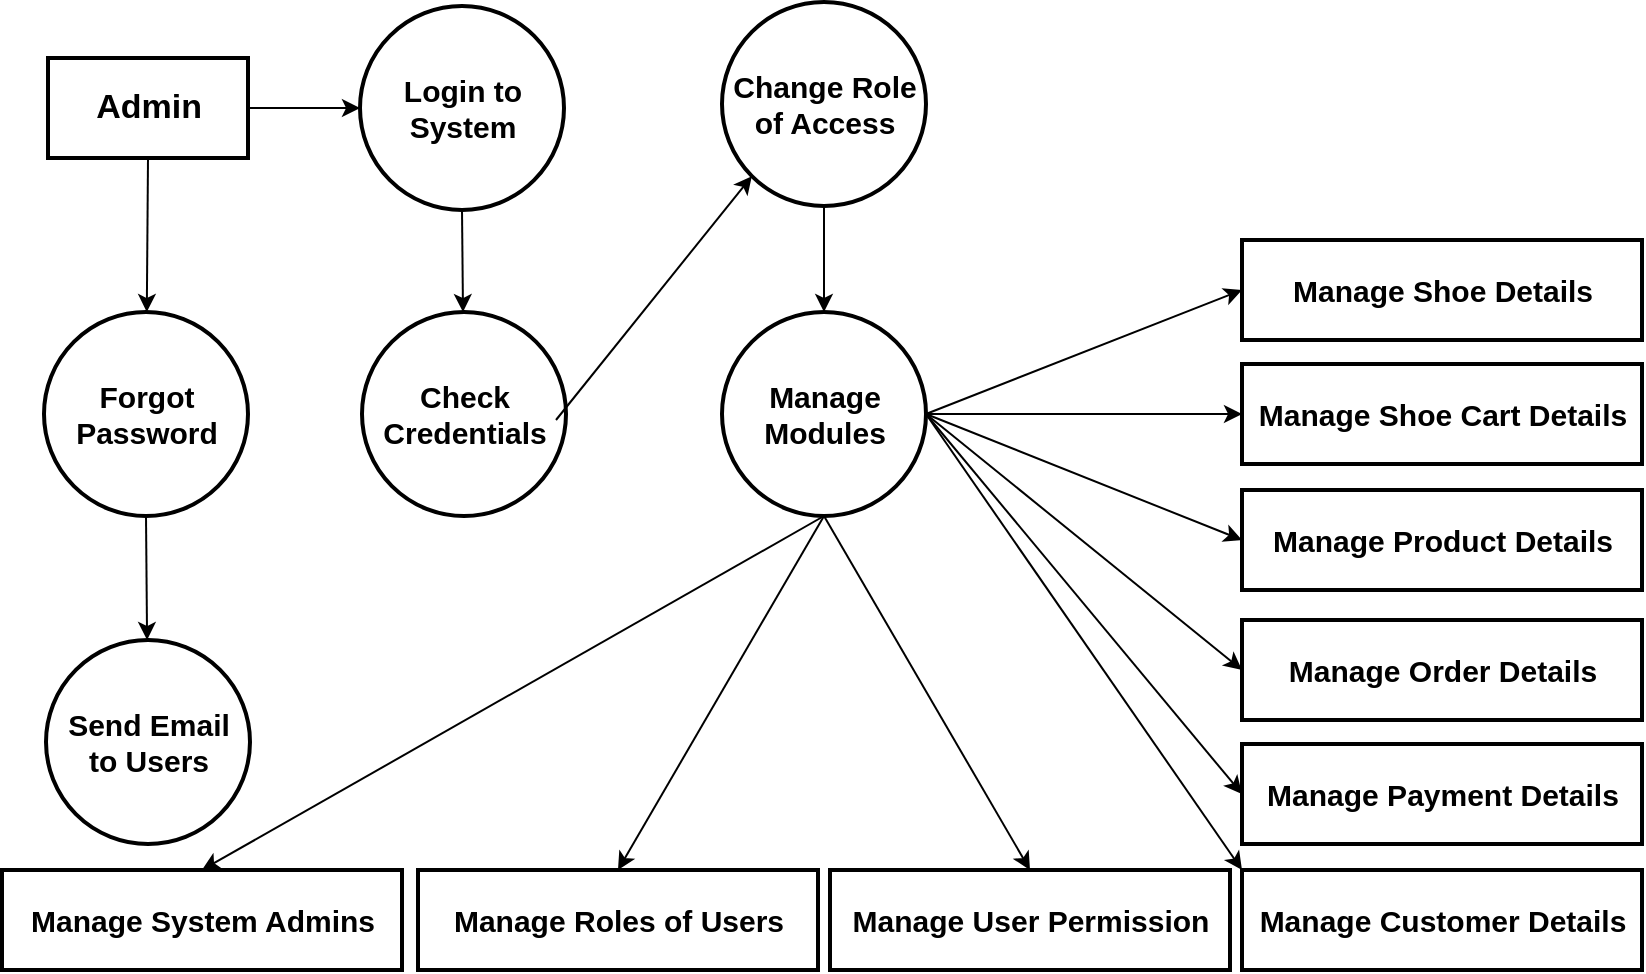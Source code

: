 <mxfile>
    <diagram id="BRQqsjdVDbu-6Gngma0f" name="Page-1">
        <mxGraphModel dx="1513" dy="864" grid="1" gridSize="10" guides="1" tooltips="1" connect="1" arrows="1" fold="1" page="1" pageScale="1" pageWidth="827" pageHeight="1169" math="0" shadow="0">
            <root>
                <mxCell id="0"/>
                <mxCell id="1" parent="0"/>
                <mxCell id="2" value="&lt;b&gt;&lt;font style=&quot;font-size: 17px;&quot;&gt;Admin&lt;/font&gt;&lt;/b&gt;" style="html=1;dashed=0;whitespace=wrap;strokeWidth=2;" vertex="1" parent="1">
                    <mxGeometry x="26" y="39" width="100" height="50" as="geometry"/>
                </mxCell>
                <mxCell id="3" value="&lt;b style=&quot;font-size: 15px;&quot;&gt;Manage Shoe Details&lt;/b&gt;" style="html=1;dashed=0;whitespace=wrap;strokeWidth=2;fontSize=15;" vertex="1" parent="1">
                    <mxGeometry x="623" y="130" width="200" height="50" as="geometry"/>
                </mxCell>
                <mxCell id="4" value="&lt;b style=&quot;font-size: 15px;&quot;&gt;Manage Shoe Cart Details&lt;/b&gt;" style="html=1;dashed=0;whitespace=wrap;strokeWidth=2;fontSize=15;" vertex="1" parent="1">
                    <mxGeometry x="623" y="192" width="200" height="50" as="geometry"/>
                </mxCell>
                <mxCell id="5" value="&lt;b style=&quot;font-size: 15px;&quot;&gt;Manage Product Details&lt;/b&gt;" style="html=1;dashed=0;whitespace=wrap;strokeWidth=2;fontSize=15;" vertex="1" parent="1">
                    <mxGeometry x="623" y="255" width="200" height="50" as="geometry"/>
                </mxCell>
                <mxCell id="7" value="&lt;b style=&quot;font-size: 15px;&quot;&gt;Manage Order Details&lt;/b&gt;" style="html=1;dashed=0;whitespace=wrap;strokeWidth=2;fontSize=15;" vertex="1" parent="1">
                    <mxGeometry x="623" y="320" width="200" height="50" as="geometry"/>
                </mxCell>
                <mxCell id="8" value="&lt;b style=&quot;font-size: 15px;&quot;&gt;Manage Payment Details&lt;/b&gt;" style="html=1;dashed=0;whitespace=wrap;strokeWidth=2;fontSize=15;" vertex="1" parent="1">
                    <mxGeometry x="623" y="382" width="200" height="50" as="geometry"/>
                </mxCell>
                <mxCell id="9" value="&lt;b style=&quot;font-size: 15px;&quot;&gt;Manage Customer Details&lt;/b&gt;" style="html=1;dashed=0;whitespace=wrap;strokeWidth=2;fontSize=15;" vertex="1" parent="1">
                    <mxGeometry x="623" y="445" width="200" height="50" as="geometry"/>
                </mxCell>
                <mxCell id="11" value="&lt;b style=&quot;font-size: 15px;&quot;&gt;Manage Roles of Users&lt;/b&gt;" style="html=1;dashed=0;whitespace=wrap;strokeWidth=2;fontSize=15;" vertex="1" parent="1">
                    <mxGeometry x="211" y="445" width="200" height="50" as="geometry"/>
                </mxCell>
                <mxCell id="12" value="&lt;b style=&quot;font-size: 15px;&quot;&gt;Manage User Permission&lt;/b&gt;" style="html=1;dashed=0;whitespace=wrap;strokeWidth=2;fontSize=15;" vertex="1" parent="1">
                    <mxGeometry x="417" y="445" width="200" height="50" as="geometry"/>
                </mxCell>
                <mxCell id="13" value="&lt;b style=&quot;font-size: 15px;&quot;&gt;Manage System Admins&lt;/b&gt;" style="html=1;dashed=0;whitespace=wrap;strokeWidth=2;fontSize=15;" vertex="1" parent="1">
                    <mxGeometry x="3" y="445" width="200" height="50" as="geometry"/>
                </mxCell>
                <mxCell id="15" value="&lt;b&gt;Login to &lt;br&gt;System&lt;/b&gt;" style="shape=ellipse;html=1;dashed=0;whitespace=wrap;aspect=fixed;perimeter=ellipsePerimeter;strokeWidth=2;fontSize=15;" vertex="1" parent="1">
                    <mxGeometry x="182" y="13" width="102" height="102" as="geometry"/>
                </mxCell>
                <mxCell id="16" value="&lt;b&gt;Change Role &lt;br&gt;of Access&lt;/b&gt;" style="shape=ellipse;html=1;dashed=0;whitespace=wrap;aspect=fixed;perimeter=ellipsePerimeter;strokeWidth=2;fontSize=15;" vertex="1" parent="1">
                    <mxGeometry x="363" y="11" width="102" height="102" as="geometry"/>
                </mxCell>
                <mxCell id="17" value="&lt;b&gt;Forgot &lt;br&gt;Password&lt;/b&gt;" style="shape=ellipse;html=1;dashed=0;whitespace=wrap;aspect=fixed;perimeter=ellipsePerimeter;strokeWidth=2;fontSize=15;" vertex="1" parent="1">
                    <mxGeometry x="24" y="166" width="102" height="102" as="geometry"/>
                </mxCell>
                <mxCell id="18" value="&lt;b&gt;Manage &lt;br&gt;Modules&lt;/b&gt;" style="shape=ellipse;html=1;dashed=0;whitespace=wrap;aspect=fixed;perimeter=ellipsePerimeter;strokeWidth=2;fontSize=15;" vertex="1" parent="1">
                    <mxGeometry x="363" y="166" width="102" height="102" as="geometry"/>
                </mxCell>
                <mxCell id="19" value="&lt;b&gt;Check &lt;br&gt;Credentials&lt;/b&gt;" style="shape=ellipse;html=1;dashed=0;whitespace=wrap;aspect=fixed;perimeter=ellipsePerimeter;strokeWidth=2;fontSize=15;" vertex="1" parent="1">
                    <mxGeometry x="183" y="166" width="102" height="102" as="geometry"/>
                </mxCell>
                <mxCell id="20" value="&lt;b&gt;Send Email &lt;br&gt;to Users&lt;/b&gt;" style="shape=ellipse;html=1;dashed=0;whitespace=wrap;aspect=fixed;perimeter=ellipsePerimeter;strokeWidth=2;fontSize=15;" vertex="1" parent="1">
                    <mxGeometry x="25" y="330" width="102" height="102" as="geometry"/>
                </mxCell>
                <mxCell id="21" value="" style="endArrow=classic;html=1;fontSize=17;exitX=0.5;exitY=1;exitDx=0;exitDy=0;" edge="1" parent="1" source="2" target="17">
                    <mxGeometry width="50" height="50" relative="1" as="geometry">
                        <mxPoint x="460" y="390" as="sourcePoint"/>
                        <mxPoint x="510" y="340" as="targetPoint"/>
                    </mxGeometry>
                </mxCell>
                <mxCell id="22" value="" style="endArrow=classic;html=1;fontSize=17;exitX=0.5;exitY=1;exitDx=0;exitDy=0;" edge="1" parent="1" source="17" target="20">
                    <mxGeometry width="50" height="50" relative="1" as="geometry">
                        <mxPoint x="80" y="260" as="sourcePoint"/>
                        <mxPoint x="510" y="340" as="targetPoint"/>
                    </mxGeometry>
                </mxCell>
                <mxCell id="23" value="" style="endArrow=classic;html=1;fontSize=17;exitX=1;exitY=0.5;exitDx=0;exitDy=0;" edge="1" parent="1" source="2" target="15">
                    <mxGeometry width="50" height="50" relative="1" as="geometry">
                        <mxPoint x="240" y="270" as="sourcePoint"/>
                        <mxPoint x="290" y="220" as="targetPoint"/>
                    </mxGeometry>
                </mxCell>
                <mxCell id="24" value="" style="endArrow=classic;html=1;fontSize=17;exitX=0.5;exitY=1;exitDx=0;exitDy=0;" edge="1" parent="1" source="15" target="19">
                    <mxGeometry width="50" height="50" relative="1" as="geometry">
                        <mxPoint x="240" y="270" as="sourcePoint"/>
                        <mxPoint x="290" y="220" as="targetPoint"/>
                    </mxGeometry>
                </mxCell>
                <mxCell id="25" value="" style="endArrow=classic;html=1;fontSize=17;exitX=0.5;exitY=1;exitDx=0;exitDy=0;entryX=0.5;entryY=0;entryDx=0;entryDy=0;" edge="1" parent="1" source="16" target="18">
                    <mxGeometry width="50" height="50" relative="1" as="geometry">
                        <mxPoint x="240" y="270" as="sourcePoint"/>
                        <mxPoint x="290" y="220" as="targetPoint"/>
                    </mxGeometry>
                </mxCell>
                <mxCell id="26" value="" style="endArrow=classic;html=1;fontSize=17;entryX=0;entryY=1;entryDx=0;entryDy=0;" edge="1" parent="1" target="16">
                    <mxGeometry width="50" height="50" relative="1" as="geometry">
                        <mxPoint x="280" y="220" as="sourcePoint"/>
                        <mxPoint x="290" y="220" as="targetPoint"/>
                    </mxGeometry>
                </mxCell>
                <mxCell id="27" value="" style="endArrow=classic;html=1;fontSize=17;entryX=0;entryY=0.5;entryDx=0;entryDy=0;exitX=1;exitY=0.5;exitDx=0;exitDy=0;" edge="1" parent="1" source="18" target="3">
                    <mxGeometry width="50" height="50" relative="1" as="geometry">
                        <mxPoint x="240" y="270" as="sourcePoint"/>
                        <mxPoint x="290" y="220" as="targetPoint"/>
                    </mxGeometry>
                </mxCell>
                <mxCell id="28" value="" style="endArrow=classic;html=1;fontSize=17;entryX=0;entryY=0.5;entryDx=0;entryDy=0;exitX=1;exitY=0.5;exitDx=0;exitDy=0;" edge="1" parent="1" source="18" target="4">
                    <mxGeometry width="50" height="50" relative="1" as="geometry">
                        <mxPoint x="240" y="270" as="sourcePoint"/>
                        <mxPoint x="290" y="220" as="targetPoint"/>
                    </mxGeometry>
                </mxCell>
                <mxCell id="29" value="" style="endArrow=classic;html=1;fontSize=17;exitX=1;exitY=0.5;exitDx=0;exitDy=0;entryX=0;entryY=0.5;entryDx=0;entryDy=0;" edge="1" parent="1" source="18" target="5">
                    <mxGeometry width="50" height="50" relative="1" as="geometry">
                        <mxPoint x="240" y="270" as="sourcePoint"/>
                        <mxPoint x="290" y="220" as="targetPoint"/>
                    </mxGeometry>
                </mxCell>
                <mxCell id="30" value="" style="endArrow=classic;html=1;fontSize=17;entryX=0;entryY=0.5;entryDx=0;entryDy=0;exitX=1;exitY=0.5;exitDx=0;exitDy=0;" edge="1" parent="1" source="18" target="7">
                    <mxGeometry width="50" height="50" relative="1" as="geometry">
                        <mxPoint x="460" y="210" as="sourcePoint"/>
                        <mxPoint x="290" y="220" as="targetPoint"/>
                    </mxGeometry>
                </mxCell>
                <mxCell id="31" value="" style="endArrow=classic;html=1;fontSize=17;entryX=0;entryY=0.5;entryDx=0;entryDy=0;exitX=1;exitY=0.5;exitDx=0;exitDy=0;" edge="1" parent="1" source="18" target="8">
                    <mxGeometry width="50" height="50" relative="1" as="geometry">
                        <mxPoint x="240" y="270" as="sourcePoint"/>
                        <mxPoint x="290" y="220" as="targetPoint"/>
                    </mxGeometry>
                </mxCell>
                <mxCell id="32" value="" style="endArrow=classic;html=1;fontSize=17;entryX=0;entryY=0;entryDx=0;entryDy=0;exitX=1;exitY=0.5;exitDx=0;exitDy=0;" edge="1" parent="1" source="18" target="9">
                    <mxGeometry width="50" height="50" relative="1" as="geometry">
                        <mxPoint x="240" y="270" as="sourcePoint"/>
                        <mxPoint x="290" y="220" as="targetPoint"/>
                    </mxGeometry>
                </mxCell>
                <mxCell id="33" value="" style="endArrow=classic;html=1;fontSize=17;entryX=0.5;entryY=0;entryDx=0;entryDy=0;exitX=0.5;exitY=1;exitDx=0;exitDy=0;" edge="1" parent="1" source="18" target="11">
                    <mxGeometry width="50" height="50" relative="1" as="geometry">
                        <mxPoint x="240" y="270" as="sourcePoint"/>
                        <mxPoint x="290" y="220" as="targetPoint"/>
                    </mxGeometry>
                </mxCell>
                <mxCell id="34" value="" style="endArrow=classic;html=1;fontSize=17;entryX=0.5;entryY=0;entryDx=0;entryDy=0;exitX=0.5;exitY=1;exitDx=0;exitDy=0;" edge="1" parent="1" source="18" target="13">
                    <mxGeometry width="50" height="50" relative="1" as="geometry">
                        <mxPoint x="240" y="270" as="sourcePoint"/>
                        <mxPoint x="290" y="220" as="targetPoint"/>
                    </mxGeometry>
                </mxCell>
                <mxCell id="35" value="" style="endArrow=classic;html=1;fontSize=17;entryX=0.5;entryY=0;entryDx=0;entryDy=0;exitX=0.5;exitY=1;exitDx=0;exitDy=0;" edge="1" parent="1" source="18" target="12">
                    <mxGeometry width="50" height="50" relative="1" as="geometry">
                        <mxPoint x="390" y="210" as="sourcePoint"/>
                        <mxPoint x="440" y="160" as="targetPoint"/>
                    </mxGeometry>
                </mxCell>
            </root>
        </mxGraphModel>
    </diagram>
</mxfile>